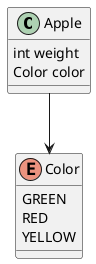 @startuml

class Apple {
    int weight
    Color color
}

enum Color {
    GREEN
    RED
    YELLOW
}

Apple --> Color

@enduml